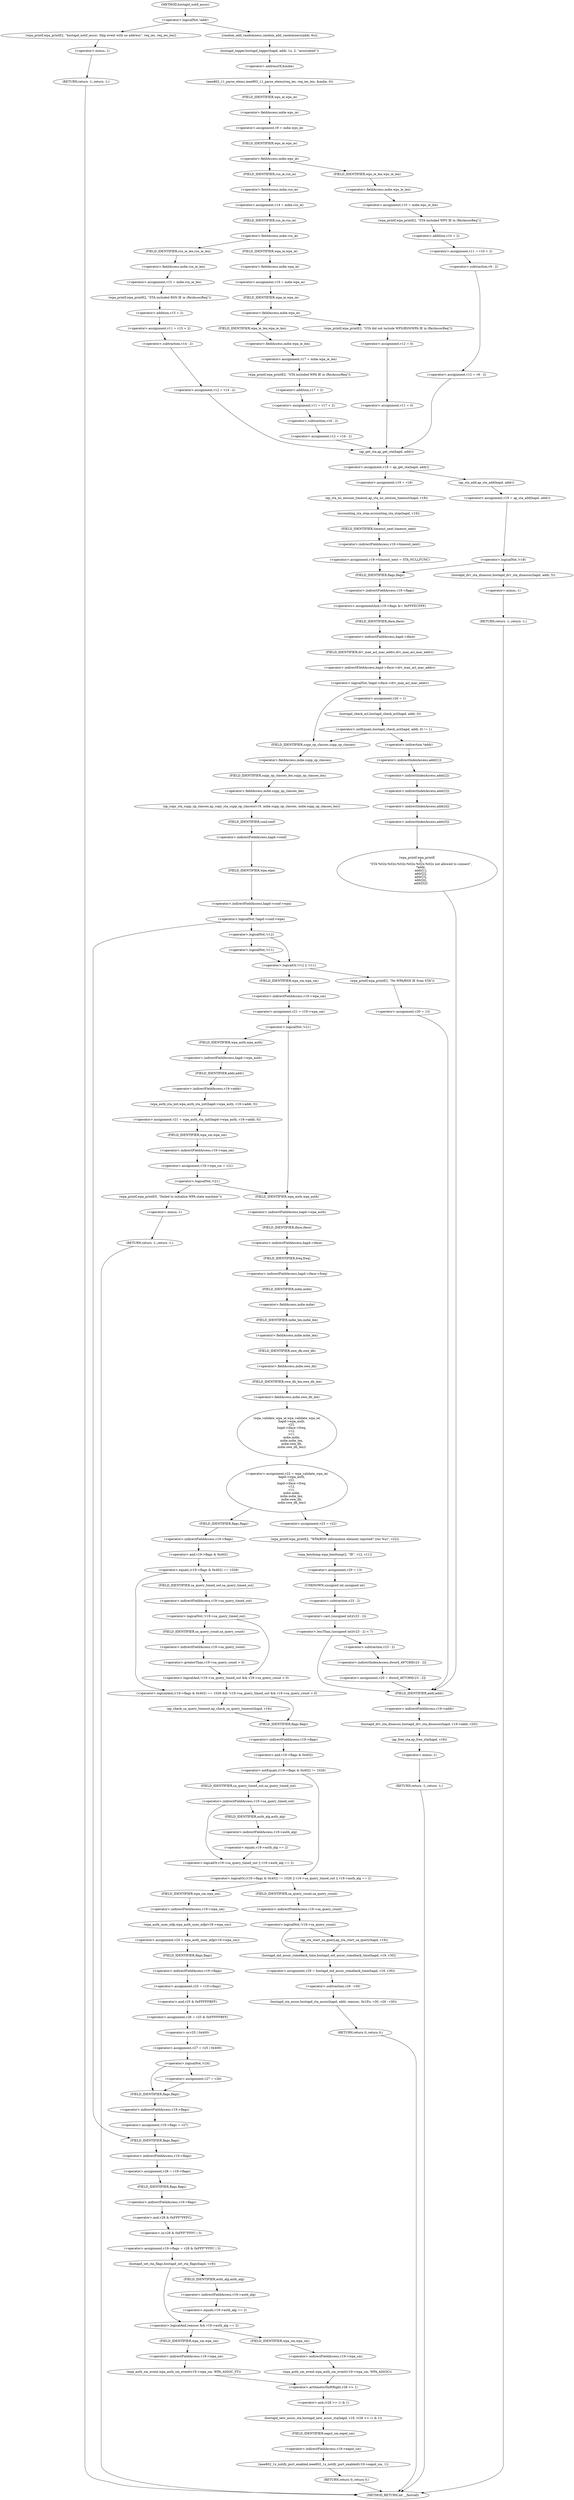 digraph hostapd_notif_assoc {  
"1000153" [label = "(<operator>.logicalNot,!addr)" ]
"1000156" [label = "(wpa_printf,wpa_printf(2, \"hostapd_notif_assoc: Skip event with no address\", req_ies, req_ies_len))" ]
"1000161" [label = "(RETURN,return -1;,return -1;)" ]
"1000162" [label = "(<operator>.minus,-1)" ]
"1000164" [label = "(random_add_randomness,random_add_randomness(addr, 6u))" ]
"1000167" [label = "(hostapd_logger,hostapd_logger(hapd, addr, 1u, 2, \"associated\"))" ]
"1000173" [label = "(ieee802_11_parse_elems,ieee802_11_parse_elems(req_ies, req_ies_len, &mdie, 0))" ]
"1000176" [label = "(<operator>.addressOf,&mdie)" ]
"1000179" [label = "(<operator>.assignment,v9 = mdie.wps_ie)" ]
"1000181" [label = "(<operator>.fieldAccess,mdie.wps_ie)" ]
"1000183" [label = "(FIELD_IDENTIFIER,wps_ie,wps_ie)" ]
"1000185" [label = "(<operator>.fieldAccess,mdie.wps_ie)" ]
"1000187" [label = "(FIELD_IDENTIFIER,wps_ie,wps_ie)" ]
"1000189" [label = "(<operator>.assignment,v10 = mdie.wps_ie_len)" ]
"1000191" [label = "(<operator>.fieldAccess,mdie.wps_ie_len)" ]
"1000193" [label = "(FIELD_IDENTIFIER,wps_ie_len,wps_ie_len)" ]
"1000194" [label = "(wpa_printf,wpa_printf(2, \"STA included WPS IE in (Re)AssocReq\"))" ]
"1000197" [label = "(<operator>.assignment,v11 = v10 + 2)" ]
"1000199" [label = "(<operator>.addition,v10 + 2)" ]
"1000202" [label = "(<operator>.assignment,v12 = v9 - 2)" ]
"1000204" [label = "(<operator>.subtraction,v9 - 2)" ]
"1000209" [label = "(<operator>.assignment,v14 = mdie.rsn_ie)" ]
"1000211" [label = "(<operator>.fieldAccess,mdie.rsn_ie)" ]
"1000213" [label = "(FIELD_IDENTIFIER,rsn_ie,rsn_ie)" ]
"1000215" [label = "(<operator>.fieldAccess,mdie.rsn_ie)" ]
"1000217" [label = "(FIELD_IDENTIFIER,rsn_ie,rsn_ie)" ]
"1000219" [label = "(<operator>.assignment,v15 = mdie.rsn_ie_len)" ]
"1000221" [label = "(<operator>.fieldAccess,mdie.rsn_ie_len)" ]
"1000223" [label = "(FIELD_IDENTIFIER,rsn_ie_len,rsn_ie_len)" ]
"1000224" [label = "(wpa_printf,wpa_printf(2, \"STA included RSN IE in (Re)AssocReq\"))" ]
"1000227" [label = "(<operator>.assignment,v11 = v15 + 2)" ]
"1000229" [label = "(<operator>.addition,v15 + 2)" ]
"1000232" [label = "(<operator>.assignment,v12 = v14 - 2)" ]
"1000234" [label = "(<operator>.subtraction,v14 - 2)" ]
"1000239" [label = "(<operator>.assignment,v16 = mdie.wpa_ie)" ]
"1000241" [label = "(<operator>.fieldAccess,mdie.wpa_ie)" ]
"1000243" [label = "(FIELD_IDENTIFIER,wpa_ie,wpa_ie)" ]
"1000245" [label = "(<operator>.fieldAccess,mdie.wpa_ie)" ]
"1000247" [label = "(FIELD_IDENTIFIER,wpa_ie,wpa_ie)" ]
"1000249" [label = "(<operator>.assignment,v17 = mdie.wpa_ie_len)" ]
"1000251" [label = "(<operator>.fieldAccess,mdie.wpa_ie_len)" ]
"1000253" [label = "(FIELD_IDENTIFIER,wpa_ie_len,wpa_ie_len)" ]
"1000254" [label = "(wpa_printf,wpa_printf(2, \"STA included WPA IE in (Re)AssocReq\"))" ]
"1000257" [label = "(<operator>.assignment,v11 = v17 + 2)" ]
"1000259" [label = "(<operator>.addition,v17 + 2)" ]
"1000262" [label = "(<operator>.assignment,v12 = v16 - 2)" ]
"1000264" [label = "(<operator>.subtraction,v16 - 2)" ]
"1000269" [label = "(wpa_printf,wpa_printf(2, \"STA did not include WPS/RSN/WPA IE in (Re)AssocReq\"))" ]
"1000272" [label = "(<operator>.assignment,v12 = 0)" ]
"1000275" [label = "(<operator>.assignment,v11 = 0)" ]
"1000278" [label = "(<operator>.assignment,v18 = ap_get_sta(hapd, addr))" ]
"1000280" [label = "(ap_get_sta,ap_get_sta(hapd, addr))" ]
"1000286" [label = "(<operator>.assignment,v19 = v18)" ]
"1000289" [label = "(ap_sta_no_session_timeout,ap_sta_no_session_timeout(hapd, v18))" ]
"1000292" [label = "(accounting_sta_stop,accounting_sta_stop(hapd, v19))" ]
"1000295" [label = "(<operator>.assignment,v19->timeout_next = STA_NULLFUNC)" ]
"1000296" [label = "(<operator>.indirectFieldAccess,v19->timeout_next)" ]
"1000298" [label = "(FIELD_IDENTIFIER,timeout_next,timeout_next)" ]
"1000302" [label = "(<operator>.assignment,v19 = ap_sta_add(hapd, addr))" ]
"1000304" [label = "(ap_sta_add,ap_sta_add(hapd, addr))" ]
"1000308" [label = "(<operator>.logicalNot,!v19)" ]
"1000311" [label = "(hostapd_drv_sta_disassoc,hostapd_drv_sta_disassoc(hapd, addr, 5))" ]
"1000315" [label = "(RETURN,return -1;,return -1;)" ]
"1000316" [label = "(<operator>.minus,-1)" ]
"1000318" [label = "(<operators>.assignmentAnd,v19->flags &= 0xFFFECFFF)" ]
"1000319" [label = "(<operator>.indirectFieldAccess,v19->flags)" ]
"1000321" [label = "(FIELD_IDENTIFIER,flags,flags)" ]
"1000324" [label = "(<operator>.logicalNot,!hapd->iface->drv_max_acl_mac_addrs)" ]
"1000325" [label = "(<operator>.indirectFieldAccess,hapd->iface->drv_max_acl_mac_addrs)" ]
"1000326" [label = "(<operator>.indirectFieldAccess,hapd->iface)" ]
"1000328" [label = "(FIELD_IDENTIFIER,iface,iface)" ]
"1000329" [label = "(FIELD_IDENTIFIER,drv_max_acl_mac_addrs,drv_max_acl_mac_addrs)" ]
"1000331" [label = "(<operator>.assignment,v20 = 1)" ]
"1000335" [label = "(<operator>.notEquals,hostapd_check_acl(hapd, addr, 0) != 1)" ]
"1000336" [label = "(hostapd_check_acl,hostapd_check_acl(hapd, addr, 0))" ]
"1000342" [label = "(wpa_printf,wpa_printf(\n        3,\n        \"STA %02x:%02x:%02x:%02x:%02x:%02x not allowed to connect\",\n        *addr,\n        addr[1],\n        addr[2],\n        addr[3],\n        addr[4],\n        addr[5]))" ]
"1000345" [label = "(<operator>.indirection,*addr)" ]
"1000347" [label = "(<operator>.indirectIndexAccess,addr[1])" ]
"1000350" [label = "(<operator>.indirectIndexAccess,addr[2])" ]
"1000353" [label = "(<operator>.indirectIndexAccess,addr[3])" ]
"1000356" [label = "(<operator>.indirectIndexAccess,addr[4])" ]
"1000359" [label = "(<operator>.indirectIndexAccess,addr[5])" ]
"1000363" [label = "(ap_copy_sta_supp_op_classes,ap_copy_sta_supp_op_classes(v19, mdie.supp_op_classes, mdie.supp_op_classes_len))" ]
"1000365" [label = "(<operator>.fieldAccess,mdie.supp_op_classes)" ]
"1000367" [label = "(FIELD_IDENTIFIER,supp_op_classes,supp_op_classes)" ]
"1000368" [label = "(<operator>.fieldAccess,mdie.supp_op_classes_len)" ]
"1000370" [label = "(FIELD_IDENTIFIER,supp_op_classes_len,supp_op_classes_len)" ]
"1000372" [label = "(<operator>.logicalNot,!hapd->conf->wpa)" ]
"1000373" [label = "(<operator>.indirectFieldAccess,hapd->conf->wpa)" ]
"1000374" [label = "(<operator>.indirectFieldAccess,hapd->conf)" ]
"1000376" [label = "(FIELD_IDENTIFIER,conf,conf)" ]
"1000377" [label = "(FIELD_IDENTIFIER,wpa,wpa)" ]
"1000380" [label = "(<operator>.assignment,v28 = v19->flags)" ]
"1000382" [label = "(<operator>.indirectFieldAccess,v19->flags)" ]
"1000384" [label = "(FIELD_IDENTIFIER,flags,flags)" ]
"1000385" [label = "(<operator>.assignment,v19->flags = v28 & 0xFFF7FFFC | 3)" ]
"1000386" [label = "(<operator>.indirectFieldAccess,v19->flags)" ]
"1000388" [label = "(FIELD_IDENTIFIER,flags,flags)" ]
"1000389" [label = "(<operator>.or,v28 & 0xFFF7FFFC | 3)" ]
"1000390" [label = "(<operator>.and,v28 & 0xFFF7FFFC)" ]
"1000394" [label = "(hostapd_set_sta_flags,hostapd_set_sta_flags(hapd, v19))" ]
"1000398" [label = "(<operator>.logicalAnd,reassoc && v19->auth_alg == 2)" ]
"1000400" [label = "(<operator>.equals,v19->auth_alg == 2)" ]
"1000401" [label = "(<operator>.indirectFieldAccess,v19->auth_alg)" ]
"1000403" [label = "(FIELD_IDENTIFIER,auth_alg,auth_alg)" ]
"1000405" [label = "(wpa_auth_sm_event,wpa_auth_sm_event(v19->wpa_sm, WPA_ASSOC_FT))" ]
"1000406" [label = "(<operator>.indirectFieldAccess,v19->wpa_sm)" ]
"1000408" [label = "(FIELD_IDENTIFIER,wpa_sm,wpa_sm)" ]
"1000411" [label = "(wpa_auth_sm_event,wpa_auth_sm_event(v19->wpa_sm, WPA_ASSOC))" ]
"1000412" [label = "(<operator>.indirectFieldAccess,v19->wpa_sm)" ]
"1000414" [label = "(FIELD_IDENTIFIER,wpa_sm,wpa_sm)" ]
"1000416" [label = "(hostapd_new_assoc_sta,hostapd_new_assoc_sta(hapd, v19, (v28 >> 1) & 1))" ]
"1000419" [label = "(<operator>.and,(v28 >> 1) & 1)" ]
"1000420" [label = "(<operator>.arithmeticShiftRight,v28 >> 1)" ]
"1000424" [label = "(ieee802_1x_notify_port_enabled,ieee802_1x_notify_port_enabled(v19->eapol_sm, 1))" ]
"1000425" [label = "(<operator>.indirectFieldAccess,v19->eapol_sm)" ]
"1000427" [label = "(FIELD_IDENTIFIER,eapol_sm,eapol_sm)" ]
"1000429" [label = "(RETURN,return 0;,return 0;)" ]
"1000432" [label = "(<operator>.logicalOr,!v12 || !v11)" ]
"1000433" [label = "(<operator>.logicalNot,!v12)" ]
"1000435" [label = "(<operator>.logicalNot,!v11)" ]
"1000438" [label = "(wpa_printf,wpa_printf(2, \"No WPA/RSN IE from STA\"))" ]
"1000441" [label = "(<operator>.assignment,v20 = 13)" ]
"1000445" [label = "(hostapd_drv_sta_disassoc,hostapd_drv_sta_disassoc(hapd, v19->addr, v20))" ]
"1000447" [label = "(<operator>.indirectFieldAccess,v19->addr)" ]
"1000449" [label = "(FIELD_IDENTIFIER,addr,addr)" ]
"1000451" [label = "(ap_free_sta,ap_free_sta(hapd, v19))" ]
"1000454" [label = "(RETURN,return -1;,return -1;)" ]
"1000455" [label = "(<operator>.minus,-1)" ]
"1000457" [label = "(<operator>.assignment,v21 = v19->wpa_sm)" ]
"1000459" [label = "(<operator>.indirectFieldAccess,v19->wpa_sm)" ]
"1000461" [label = "(FIELD_IDENTIFIER,wpa_sm,wpa_sm)" ]
"1000463" [label = "(<operator>.logicalNot,!v21)" ]
"1000466" [label = "(<operator>.assignment,v21 = wpa_auth_sta_init(hapd->wpa_auth, v19->addr, 0))" ]
"1000468" [label = "(wpa_auth_sta_init,wpa_auth_sta_init(hapd->wpa_auth, v19->addr, 0))" ]
"1000469" [label = "(<operator>.indirectFieldAccess,hapd->wpa_auth)" ]
"1000471" [label = "(FIELD_IDENTIFIER,wpa_auth,wpa_auth)" ]
"1000472" [label = "(<operator>.indirectFieldAccess,v19->addr)" ]
"1000474" [label = "(FIELD_IDENTIFIER,addr,addr)" ]
"1000476" [label = "(<operator>.assignment,v19->wpa_sm = v21)" ]
"1000477" [label = "(<operator>.indirectFieldAccess,v19->wpa_sm)" ]
"1000479" [label = "(FIELD_IDENTIFIER,wpa_sm,wpa_sm)" ]
"1000482" [label = "(<operator>.logicalNot,!v21)" ]
"1000485" [label = "(wpa_printf,wpa_printf(5, \"Failed to initialize WPA state machine\"))" ]
"1000488" [label = "(RETURN,return -1;,return -1;)" ]
"1000489" [label = "(<operator>.minus,-1)" ]
"1000491" [label = "(<operator>.assignment,v22 = wpa_validate_wpa_ie(\n          hapd->wpa_auth,\n          v21,\n          hapd->iface->freq,\n          v12,\n          v11,\n          mdie.mdie,\n          mdie.mdie_len,\n          mdie.owe_dh,\n          mdie.owe_dh_len))" ]
"1000493" [label = "(wpa_validate_wpa_ie,wpa_validate_wpa_ie(\n          hapd->wpa_auth,\n          v21,\n          hapd->iface->freq,\n          v12,\n          v11,\n          mdie.mdie,\n          mdie.mdie_len,\n          mdie.owe_dh,\n          mdie.owe_dh_len))" ]
"1000494" [label = "(<operator>.indirectFieldAccess,hapd->wpa_auth)" ]
"1000496" [label = "(FIELD_IDENTIFIER,wpa_auth,wpa_auth)" ]
"1000498" [label = "(<operator>.indirectFieldAccess,hapd->iface->freq)" ]
"1000499" [label = "(<operator>.indirectFieldAccess,hapd->iface)" ]
"1000501" [label = "(FIELD_IDENTIFIER,iface,iface)" ]
"1000502" [label = "(FIELD_IDENTIFIER,freq,freq)" ]
"1000505" [label = "(<operator>.fieldAccess,mdie.mdie)" ]
"1000507" [label = "(FIELD_IDENTIFIER,mdie,mdie)" ]
"1000508" [label = "(<operator>.fieldAccess,mdie.mdie_len)" ]
"1000510" [label = "(FIELD_IDENTIFIER,mdie_len,mdie_len)" ]
"1000511" [label = "(<operator>.fieldAccess,mdie.owe_dh)" ]
"1000513" [label = "(FIELD_IDENTIFIER,owe_dh,owe_dh)" ]
"1000514" [label = "(<operator>.fieldAccess,mdie.owe_dh_len)" ]
"1000516" [label = "(FIELD_IDENTIFIER,owe_dh_len,owe_dh_len)" ]
"1000520" [label = "(<operator>.assignment,v23 = v22)" ]
"1000523" [label = "(wpa_printf,wpa_printf(2, \"WPA/RSN information element rejected? (res %u)\", v22))" ]
"1000527" [label = "(wpa_hexdump,wpa_hexdump(2, \"IE\", v12, v11))" ]
"1000532" [label = "(<operator>.assignment,v20 = 13)" ]
"1000536" [label = "(<operator>.lessThan,(unsigned int)(v23 - 2) < 7)" ]
"1000537" [label = "(<operator>.cast,(unsigned int)(v23 - 2))" ]
"1000538" [label = "(UNKNOWN,unsigned int,unsigned int)" ]
"1000539" [label = "(<operator>.subtraction,v23 - 2)" ]
"1000543" [label = "(<operator>.assignment,v20 = dword_497C80[v23 - 2])" ]
"1000545" [label = "(<operator>.indirectIndexAccess,dword_497C80[v23 - 2])" ]
"1000547" [label = "(<operator>.subtraction,v23 - 2)" ]
"1000552" [label = "(<operator>.logicalAnd,(v19->flags & 0x402) == 1026 && !v19->sa_query_timed_out && v19->sa_query_count > 0)" ]
"1000553" [label = "(<operator>.equals,(v19->flags & 0x402) == 1026)" ]
"1000554" [label = "(<operator>.and,v19->flags & 0x402)" ]
"1000555" [label = "(<operator>.indirectFieldAccess,v19->flags)" ]
"1000557" [label = "(FIELD_IDENTIFIER,flags,flags)" ]
"1000560" [label = "(<operator>.logicalAnd,!v19->sa_query_timed_out && v19->sa_query_count > 0)" ]
"1000561" [label = "(<operator>.logicalNot,!v19->sa_query_timed_out)" ]
"1000562" [label = "(<operator>.indirectFieldAccess,v19->sa_query_timed_out)" ]
"1000564" [label = "(FIELD_IDENTIFIER,sa_query_timed_out,sa_query_timed_out)" ]
"1000565" [label = "(<operator>.greaterThan,v19->sa_query_count > 0)" ]
"1000566" [label = "(<operator>.indirectFieldAccess,v19->sa_query_count)" ]
"1000568" [label = "(FIELD_IDENTIFIER,sa_query_count,sa_query_count)" ]
"1000570" [label = "(ap_check_sa_query_timeout,ap_check_sa_query_timeout(hapd, v19))" ]
"1000574" [label = "(<operator>.logicalOr,(v19->flags & 0x402) != 1026 || v19->sa_query_timed_out || v19->auth_alg == 2)" ]
"1000575" [label = "(<operator>.notEquals,(v19->flags & 0x402) != 1026)" ]
"1000576" [label = "(<operator>.and,v19->flags & 0x402)" ]
"1000577" [label = "(<operator>.indirectFieldAccess,v19->flags)" ]
"1000579" [label = "(FIELD_IDENTIFIER,flags,flags)" ]
"1000582" [label = "(<operator>.logicalOr,v19->sa_query_timed_out || v19->auth_alg == 2)" ]
"1000583" [label = "(<operator>.indirectFieldAccess,v19->sa_query_timed_out)" ]
"1000585" [label = "(FIELD_IDENTIFIER,sa_query_timed_out,sa_query_timed_out)" ]
"1000586" [label = "(<operator>.equals,v19->auth_alg == 2)" ]
"1000587" [label = "(<operator>.indirectFieldAccess,v19->auth_alg)" ]
"1000589" [label = "(FIELD_IDENTIFIER,auth_alg,auth_alg)" ]
"1000592" [label = "(<operator>.assignment,v24 = wpa_auth_uses_mfp(v19->wpa_sm))" ]
"1000594" [label = "(wpa_auth_uses_mfp,wpa_auth_uses_mfp(v19->wpa_sm))" ]
"1000595" [label = "(<operator>.indirectFieldAccess,v19->wpa_sm)" ]
"1000597" [label = "(FIELD_IDENTIFIER,wpa_sm,wpa_sm)" ]
"1000598" [label = "(<operator>.assignment,v25 = v19->flags)" ]
"1000600" [label = "(<operator>.indirectFieldAccess,v19->flags)" ]
"1000602" [label = "(FIELD_IDENTIFIER,flags,flags)" ]
"1000603" [label = "(<operator>.assignment,v26 = v25 & 0xFFFFFBFF)" ]
"1000605" [label = "(<operator>.and,v25 & 0xFFFFFBFF)" ]
"1000608" [label = "(<operator>.assignment,v27 = v25 | 0x400)" ]
"1000610" [label = "(<operator>.or,v25 | 0x400)" ]
"1000614" [label = "(<operator>.logicalNot,!v24)" ]
"1000616" [label = "(<operator>.assignment,v27 = v26)" ]
"1000619" [label = "(<operator>.assignment,v19->flags = v27)" ]
"1000620" [label = "(<operator>.indirectFieldAccess,v19->flags)" ]
"1000622" [label = "(FIELD_IDENTIFIER,flags,flags)" ]
"1000626" [label = "(<operator>.logicalNot,!v19->sa_query_count)" ]
"1000627" [label = "(<operator>.indirectFieldAccess,v19->sa_query_count)" ]
"1000629" [label = "(FIELD_IDENTIFIER,sa_query_count,sa_query_count)" ]
"1000630" [label = "(ap_sta_start_sa_query,ap_sta_start_sa_query(hapd, v19))" ]
"1000633" [label = "(<operator>.assignment,v29 = hostapd_eid_assoc_comeback_time(hapd, v19, v30))" ]
"1000635" [label = "(hostapd_eid_assoc_comeback_time,hostapd_eid_assoc_comeback_time(hapd, v19, v30))" ]
"1000639" [label = "(hostapd_sta_assoc,hostapd_sta_assoc(hapd, addr, reassoc, 0x1Eu, v30, v29 - v30))" ]
"1000645" [label = "(<operator>.subtraction,v29 - v30)" ]
"1000648" [label = "(RETURN,return 0;,return 0;)" ]
"1000123" [label = "(METHOD,hostapd_notif_assoc)" ]
"1000650" [label = "(METHOD_RETURN,int __fastcall)" ]
  "1000153" -> "1000156" 
  "1000153" -> "1000164" 
  "1000156" -> "1000162" 
  "1000161" -> "1000650" 
  "1000162" -> "1000161" 
  "1000164" -> "1000167" 
  "1000167" -> "1000176" 
  "1000173" -> "1000183" 
  "1000176" -> "1000173" 
  "1000179" -> "1000187" 
  "1000181" -> "1000179" 
  "1000183" -> "1000181" 
  "1000185" -> "1000193" 
  "1000185" -> "1000213" 
  "1000187" -> "1000185" 
  "1000189" -> "1000194" 
  "1000191" -> "1000189" 
  "1000193" -> "1000191" 
  "1000194" -> "1000199" 
  "1000197" -> "1000204" 
  "1000199" -> "1000197" 
  "1000202" -> "1000280" 
  "1000204" -> "1000202" 
  "1000209" -> "1000217" 
  "1000211" -> "1000209" 
  "1000213" -> "1000211" 
  "1000215" -> "1000223" 
  "1000215" -> "1000243" 
  "1000217" -> "1000215" 
  "1000219" -> "1000224" 
  "1000221" -> "1000219" 
  "1000223" -> "1000221" 
  "1000224" -> "1000229" 
  "1000227" -> "1000234" 
  "1000229" -> "1000227" 
  "1000232" -> "1000280" 
  "1000234" -> "1000232" 
  "1000239" -> "1000247" 
  "1000241" -> "1000239" 
  "1000243" -> "1000241" 
  "1000245" -> "1000253" 
  "1000245" -> "1000269" 
  "1000247" -> "1000245" 
  "1000249" -> "1000254" 
  "1000251" -> "1000249" 
  "1000253" -> "1000251" 
  "1000254" -> "1000259" 
  "1000257" -> "1000264" 
  "1000259" -> "1000257" 
  "1000262" -> "1000280" 
  "1000264" -> "1000262" 
  "1000269" -> "1000272" 
  "1000272" -> "1000275" 
  "1000275" -> "1000280" 
  "1000278" -> "1000286" 
  "1000278" -> "1000304" 
  "1000280" -> "1000278" 
  "1000286" -> "1000289" 
  "1000289" -> "1000292" 
  "1000292" -> "1000298" 
  "1000295" -> "1000321" 
  "1000296" -> "1000295" 
  "1000298" -> "1000296" 
  "1000302" -> "1000308" 
  "1000304" -> "1000302" 
  "1000308" -> "1000311" 
  "1000308" -> "1000321" 
  "1000311" -> "1000316" 
  "1000315" -> "1000650" 
  "1000316" -> "1000315" 
  "1000318" -> "1000328" 
  "1000319" -> "1000318" 
  "1000321" -> "1000319" 
  "1000324" -> "1000331" 
  "1000324" -> "1000367" 
  "1000325" -> "1000324" 
  "1000326" -> "1000329" 
  "1000328" -> "1000326" 
  "1000329" -> "1000325" 
  "1000331" -> "1000336" 
  "1000335" -> "1000345" 
  "1000335" -> "1000367" 
  "1000336" -> "1000335" 
  "1000342" -> "1000449" 
  "1000345" -> "1000347" 
  "1000347" -> "1000350" 
  "1000350" -> "1000353" 
  "1000353" -> "1000356" 
  "1000356" -> "1000359" 
  "1000359" -> "1000342" 
  "1000363" -> "1000376" 
  "1000365" -> "1000370" 
  "1000367" -> "1000365" 
  "1000368" -> "1000363" 
  "1000370" -> "1000368" 
  "1000372" -> "1000384" 
  "1000372" -> "1000433" 
  "1000373" -> "1000372" 
  "1000374" -> "1000377" 
  "1000376" -> "1000374" 
  "1000377" -> "1000373" 
  "1000380" -> "1000388" 
  "1000382" -> "1000380" 
  "1000384" -> "1000382" 
  "1000385" -> "1000394" 
  "1000386" -> "1000390" 
  "1000388" -> "1000386" 
  "1000389" -> "1000385" 
  "1000390" -> "1000389" 
  "1000394" -> "1000398" 
  "1000394" -> "1000403" 
  "1000398" -> "1000408" 
  "1000398" -> "1000414" 
  "1000400" -> "1000398" 
  "1000401" -> "1000400" 
  "1000403" -> "1000401" 
  "1000405" -> "1000420" 
  "1000406" -> "1000405" 
  "1000408" -> "1000406" 
  "1000411" -> "1000420" 
  "1000412" -> "1000411" 
  "1000414" -> "1000412" 
  "1000416" -> "1000427" 
  "1000419" -> "1000416" 
  "1000420" -> "1000419" 
  "1000424" -> "1000429" 
  "1000425" -> "1000424" 
  "1000427" -> "1000425" 
  "1000429" -> "1000650" 
  "1000432" -> "1000438" 
  "1000432" -> "1000461" 
  "1000433" -> "1000432" 
  "1000433" -> "1000435" 
  "1000435" -> "1000432" 
  "1000438" -> "1000441" 
  "1000441" -> "1000449" 
  "1000445" -> "1000451" 
  "1000447" -> "1000445" 
  "1000449" -> "1000447" 
  "1000451" -> "1000455" 
  "1000454" -> "1000650" 
  "1000455" -> "1000454" 
  "1000457" -> "1000463" 
  "1000459" -> "1000457" 
  "1000461" -> "1000459" 
  "1000463" -> "1000471" 
  "1000463" -> "1000496" 
  "1000466" -> "1000479" 
  "1000468" -> "1000466" 
  "1000469" -> "1000474" 
  "1000471" -> "1000469" 
  "1000472" -> "1000468" 
  "1000474" -> "1000472" 
  "1000476" -> "1000482" 
  "1000477" -> "1000476" 
  "1000479" -> "1000477" 
  "1000482" -> "1000485" 
  "1000482" -> "1000496" 
  "1000485" -> "1000489" 
  "1000488" -> "1000650" 
  "1000489" -> "1000488" 
  "1000491" -> "1000520" 
  "1000491" -> "1000557" 
  "1000493" -> "1000491" 
  "1000494" -> "1000501" 
  "1000496" -> "1000494" 
  "1000498" -> "1000507" 
  "1000499" -> "1000502" 
  "1000501" -> "1000499" 
  "1000502" -> "1000498" 
  "1000505" -> "1000510" 
  "1000507" -> "1000505" 
  "1000508" -> "1000513" 
  "1000510" -> "1000508" 
  "1000511" -> "1000516" 
  "1000513" -> "1000511" 
  "1000514" -> "1000493" 
  "1000516" -> "1000514" 
  "1000520" -> "1000523" 
  "1000523" -> "1000527" 
  "1000527" -> "1000532" 
  "1000532" -> "1000538" 
  "1000536" -> "1000547" 
  "1000536" -> "1000449" 
  "1000537" -> "1000536" 
  "1000538" -> "1000539" 
  "1000539" -> "1000537" 
  "1000543" -> "1000449" 
  "1000545" -> "1000543" 
  "1000547" -> "1000545" 
  "1000552" -> "1000570" 
  "1000552" -> "1000579" 
  "1000553" -> "1000552" 
  "1000553" -> "1000564" 
  "1000554" -> "1000553" 
  "1000555" -> "1000554" 
  "1000557" -> "1000555" 
  "1000560" -> "1000552" 
  "1000561" -> "1000560" 
  "1000561" -> "1000568" 
  "1000562" -> "1000561" 
  "1000564" -> "1000562" 
  "1000565" -> "1000560" 
  "1000566" -> "1000565" 
  "1000568" -> "1000566" 
  "1000570" -> "1000579" 
  "1000574" -> "1000597" 
  "1000574" -> "1000629" 
  "1000575" -> "1000574" 
  "1000575" -> "1000585" 
  "1000576" -> "1000575" 
  "1000577" -> "1000576" 
  "1000579" -> "1000577" 
  "1000582" -> "1000574" 
  "1000583" -> "1000582" 
  "1000583" -> "1000589" 
  "1000585" -> "1000583" 
  "1000586" -> "1000582" 
  "1000587" -> "1000586" 
  "1000589" -> "1000587" 
  "1000592" -> "1000602" 
  "1000594" -> "1000592" 
  "1000595" -> "1000594" 
  "1000597" -> "1000595" 
  "1000598" -> "1000605" 
  "1000600" -> "1000598" 
  "1000602" -> "1000600" 
  "1000603" -> "1000610" 
  "1000605" -> "1000603" 
  "1000608" -> "1000614" 
  "1000610" -> "1000608" 
  "1000614" -> "1000616" 
  "1000614" -> "1000622" 
  "1000616" -> "1000622" 
  "1000619" -> "1000384" 
  "1000620" -> "1000619" 
  "1000622" -> "1000620" 
  "1000626" -> "1000630" 
  "1000626" -> "1000635" 
  "1000627" -> "1000626" 
  "1000629" -> "1000627" 
  "1000630" -> "1000635" 
  "1000633" -> "1000645" 
  "1000635" -> "1000633" 
  "1000639" -> "1000648" 
  "1000645" -> "1000639" 
  "1000648" -> "1000650" 
  "1000123" -> "1000153" 
}
